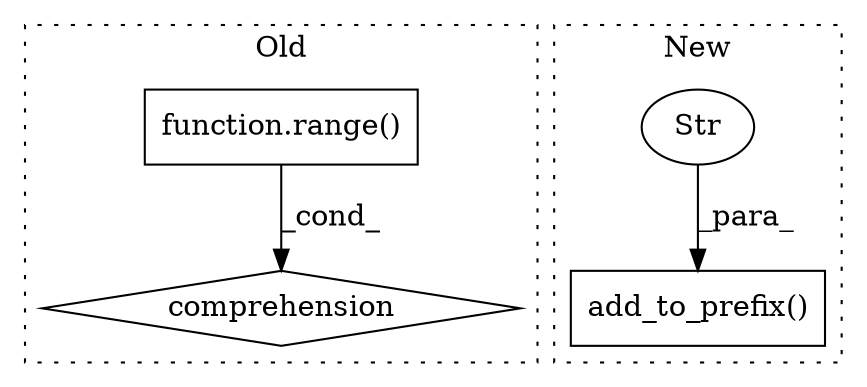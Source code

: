 digraph G {
subgraph cluster0 {
1 [label="function.range()" a="75" s="2052,2066" l="6,1" shape="box"];
4 [label="comprehension" a="45" s="2043" l="3" shape="diamond"];
label = "Old";
style="dotted";
}
subgraph cluster1 {
2 [label="add_to_prefix()" a="75" s="2521,2547" l="18,1" shape="box"];
3 [label="Str" a="66" s="2539" l="8" shape="ellipse"];
label = "New";
style="dotted";
}
1 -> 4 [label="_cond_"];
3 -> 2 [label="_para_"];
}
